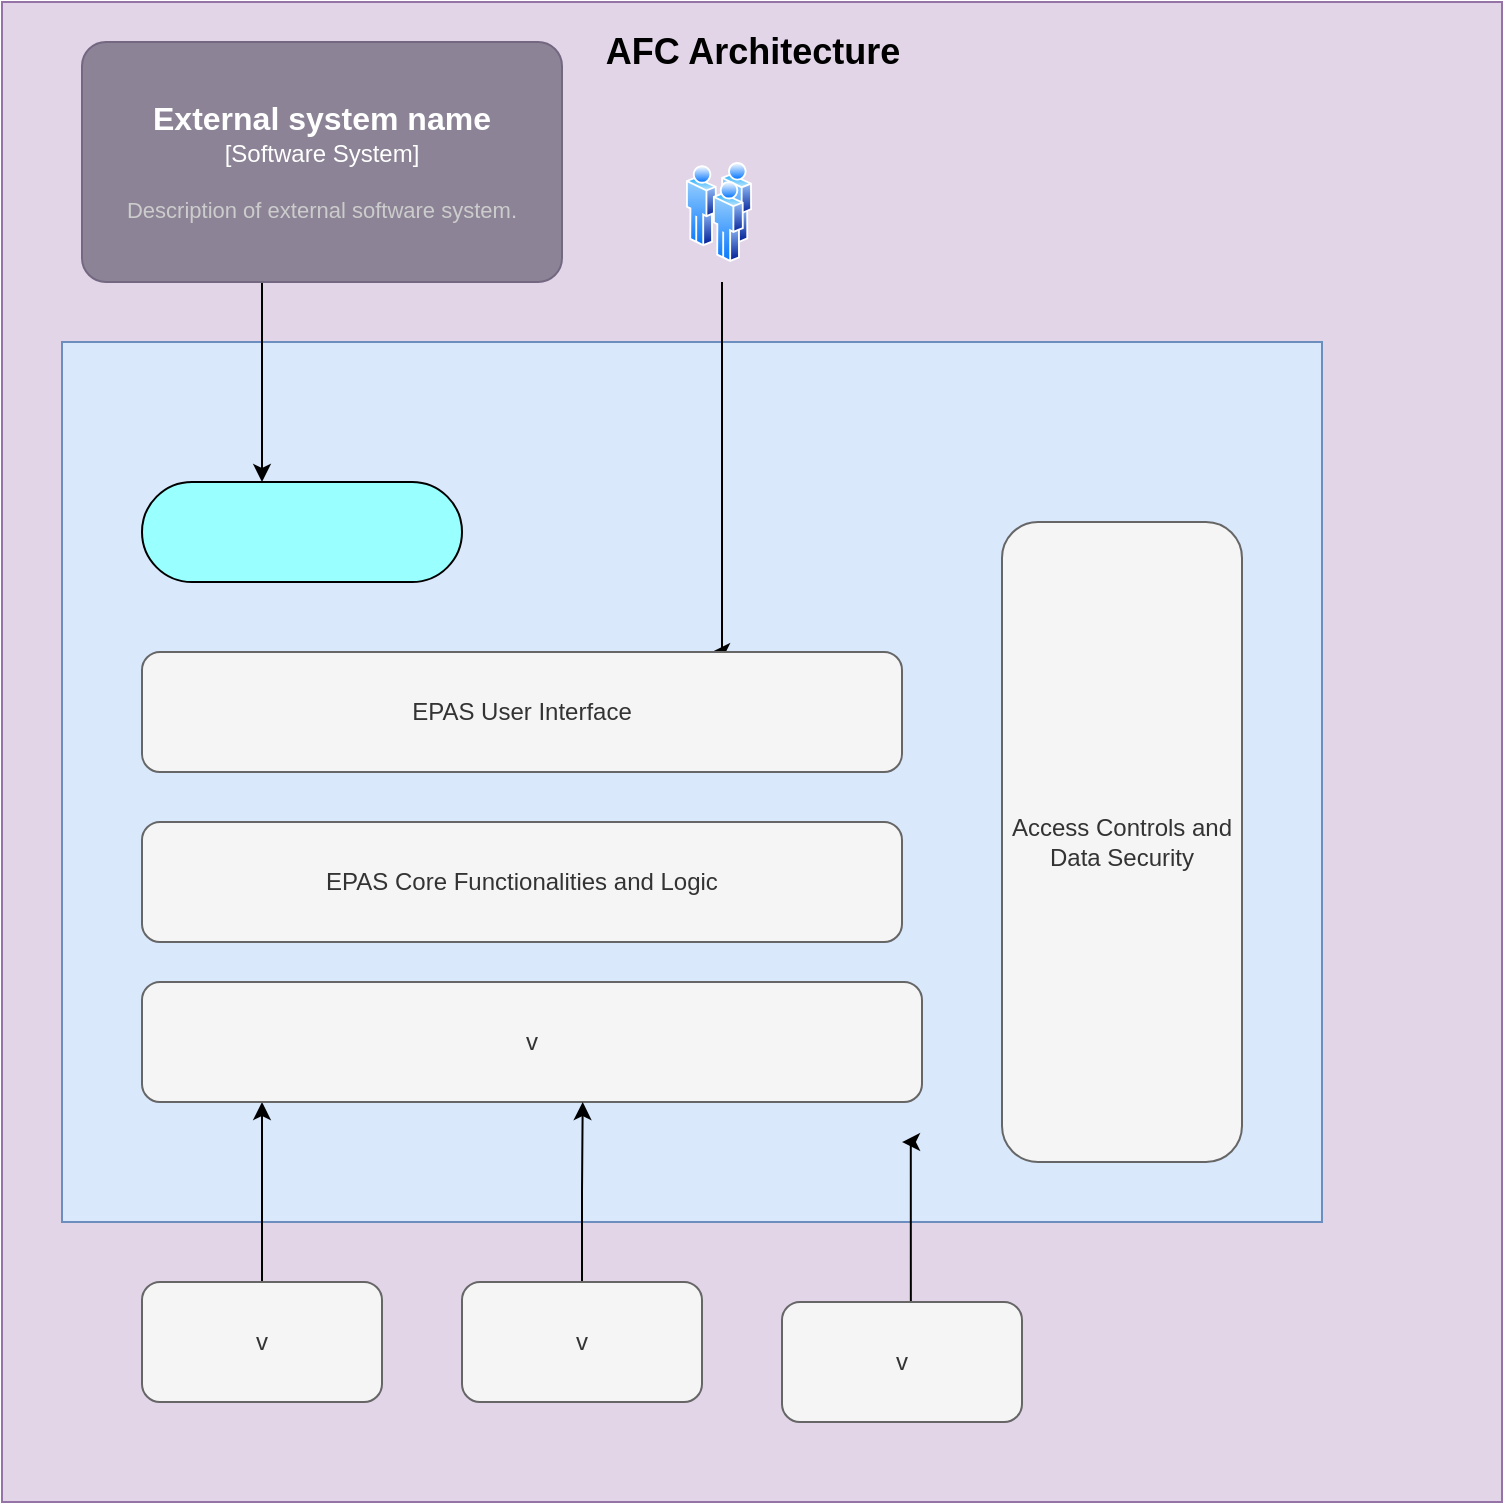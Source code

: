 <mxfile version="21.6.5" type="github" pages="2">
  <diagram name="AFC Application Architect " id="RF5cgHOWn9OtOZcBsRnu">
    <mxGraphModel dx="1236" dy="693" grid="1" gridSize="10" guides="1" tooltips="1" connect="1" arrows="1" fold="1" page="1" pageScale="1" pageWidth="850" pageHeight="1100" math="0" shadow="0">
      <root>
        <mxCell id="0" />
        <mxCell id="1" parent="0" />
        <mxCell id="litSmm1hHM4g8dLuIEM6-1" value="" style="whiteSpace=wrap;html=1;aspect=fixed;fillColor=#e1d5e7;strokeColor=#9673a6;" vertex="1" parent="1">
          <mxGeometry x="50" y="120" width="750" height="750" as="geometry" />
        </mxCell>
        <mxCell id="litSmm1hHM4g8dLuIEM6-2" value="&lt;p&gt;&lt;br&gt;&lt;/p&gt;" style="rounded=0;whiteSpace=wrap;html=1;fillColor=#dae8fc;strokeColor=#6c8ebf;" vertex="1" parent="1">
          <mxGeometry x="80" y="290" width="630" height="440" as="geometry" />
        </mxCell>
        <mxCell id="litSmm1hHM4g8dLuIEM6-3" value="&lt;font style=&quot;font-size: 18px;&quot;&gt;&lt;span id=&quot;docs-internal-guid-e763abd6-7fff-b78e-0b73-6203bda56c7e&quot;&gt;&lt;/span&gt;&lt;span id=&quot;docs-internal-guid-e763abd6-7fff-b78e-0b73-6203bda56c7e&quot;&gt;&lt;/span&gt;&lt;span id=&quot;docs-internal-guid-e763abd6-7fff-b78e-0b73-6203bda56c7e&quot;&gt;&lt;/span&gt;&lt;b&gt;AFC Architecture&lt;/b&gt;&lt;/font&gt;" style="text;html=1;align=center;verticalAlign=middle;resizable=0;points=[];autosize=1;strokeColor=none;fillColor=none;" vertex="1" parent="1">
          <mxGeometry x="340" y="125" width="170" height="40" as="geometry" />
        </mxCell>
        <mxCell id="litSmm1hHM4g8dLuIEM6-21" style="edgeStyle=orthogonalEdgeStyle;rounded=0;orthogonalLoop=1;jettySize=auto;html=1;entryX=0.25;entryY=0;entryDx=0;entryDy=0;" edge="1" parent="1">
          <mxGeometry relative="1" as="geometry">
            <mxPoint x="180" y="260" as="sourcePoint" />
            <mxPoint x="180" y="360" as="targetPoint" />
          </mxGeometry>
        </mxCell>
        <mxCell id="litSmm1hHM4g8dLuIEM6-22" style="edgeStyle=orthogonalEdgeStyle;rounded=0;orthogonalLoop=1;jettySize=auto;html=1;entryX=0.75;entryY=0;entryDx=0;entryDy=0;" edge="1" parent="1" target="litSmm1hHM4g8dLuIEM6-7">
          <mxGeometry relative="1" as="geometry">
            <mxPoint x="410" y="260" as="sourcePoint" />
            <Array as="points">
              <mxPoint x="410" y="445" />
            </Array>
          </mxGeometry>
        </mxCell>
        <mxCell id="litSmm1hHM4g8dLuIEM6-7" value="EPAS User Interface" style="rounded=1;whiteSpace=wrap;html=1;fillColor=#f5f5f5;strokeColor=#666666;fontColor=#333333;" vertex="1" parent="1">
          <mxGeometry x="120" y="445" width="380" height="60" as="geometry" />
        </mxCell>
        <mxCell id="litSmm1hHM4g8dLuIEM6-20" style="edgeStyle=orthogonalEdgeStyle;rounded=0;orthogonalLoop=1;jettySize=auto;html=1;exitX=0.5;exitY=0;exitDx=0;exitDy=0;" edge="1" parent="1" source="litSmm1hHM4g8dLuIEM6-8" target="litSmm1hHM4g8dLuIEM6-11">
          <mxGeometry relative="1" as="geometry">
            <Array as="points">
              <mxPoint x="180" y="690" />
              <mxPoint x="180" y="690" />
            </Array>
          </mxGeometry>
        </mxCell>
        <mxCell id="litSmm1hHM4g8dLuIEM6-8" value="v" style="rounded=1;whiteSpace=wrap;html=1;fillColor=#f5f5f5;strokeColor=#666666;fontColor=#333333;" vertex="1" parent="1">
          <mxGeometry x="120" y="760" width="120" height="60" as="geometry" />
        </mxCell>
        <mxCell id="litSmm1hHM4g8dLuIEM6-9" value="  Access Controls and Data Security" style="rounded=1;whiteSpace=wrap;html=1;fillColor=#f5f5f5;strokeColor=#666666;fontColor=#333333;" vertex="1" parent="1">
          <mxGeometry x="550" y="380" width="120" height="320" as="geometry" />
        </mxCell>
        <mxCell id="litSmm1hHM4g8dLuIEM6-10" value="EPAS Core Functionalities and Logic" style="rounded=1;whiteSpace=wrap;html=1;fillColor=#f5f5f5;strokeColor=#666666;fontColor=#333333;" vertex="1" parent="1">
          <mxGeometry x="120" y="530" width="380" height="60" as="geometry" />
        </mxCell>
        <mxCell id="litSmm1hHM4g8dLuIEM6-11" value="v" style="rounded=1;whiteSpace=wrap;html=1;fillColor=#f5f5f5;strokeColor=#666666;fontColor=#333333;" vertex="1" parent="1">
          <mxGeometry x="120" y="610" width="390" height="60" as="geometry" />
        </mxCell>
        <mxCell id="litSmm1hHM4g8dLuIEM6-19" style="edgeStyle=orthogonalEdgeStyle;rounded=0;orthogonalLoop=1;jettySize=auto;html=1;exitX=0.5;exitY=0;exitDx=0;exitDy=0;entryX=0.565;entryY=1;entryDx=0;entryDy=0;entryPerimeter=0;" edge="1" parent="1" source="litSmm1hHM4g8dLuIEM6-12" target="litSmm1hHM4g8dLuIEM6-11">
          <mxGeometry relative="1" as="geometry" />
        </mxCell>
        <mxCell id="litSmm1hHM4g8dLuIEM6-12" value="v" style="rounded=1;whiteSpace=wrap;html=1;fillColor=#f5f5f5;strokeColor=#666666;fontColor=#333333;" vertex="1" parent="1">
          <mxGeometry x="280" y="760" width="120" height="60" as="geometry" />
        </mxCell>
        <mxCell id="litSmm1hHM4g8dLuIEM6-18" style="edgeStyle=orthogonalEdgeStyle;rounded=0;orthogonalLoop=1;jettySize=auto;html=1;entryX=0.963;entryY=1.131;entryDx=0;entryDy=0;entryPerimeter=0;" edge="1" parent="1">
          <mxGeometry relative="1" as="geometry">
            <mxPoint x="504.43" y="782.17" as="sourcePoint" />
            <mxPoint x="500.0" y="690.03" as="targetPoint" />
            <Array as="points">
              <mxPoint x="504.43" y="690.17" />
            </Array>
          </mxGeometry>
        </mxCell>
        <mxCell id="litSmm1hHM4g8dLuIEM6-13" value="v" style="rounded=1;whiteSpace=wrap;html=1;fillColor=#f5f5f5;strokeColor=#666666;fontColor=#333333;" vertex="1" parent="1">
          <mxGeometry x="440" y="770" width="120" height="60" as="geometry" />
        </mxCell>
        <mxCell id="litSmm1hHM4g8dLuIEM6-25" value="" style="image;aspect=fixed;perimeter=ellipsePerimeter;html=1;align=center;shadow=0;dashed=0;spacingTop=3;image=img/lib/active_directory/users.svg;" vertex="1" parent="1">
          <mxGeometry x="392" y="200" width="33" height="50" as="geometry" />
        </mxCell>
        <object placeholders="1" c4Name="External system name" c4Type="Software System" c4Description="Description of external software system." label="&lt;font style=&quot;font-size: 16px&quot;&gt;&lt;b&gt;%c4Name%&lt;/b&gt;&lt;/font&gt;&lt;div&gt;[%c4Type%]&lt;/div&gt;&lt;br&gt;&lt;div&gt;&lt;font style=&quot;font-size: 11px&quot;&gt;&lt;font color=&quot;#cccccc&quot;&gt;%c4Description%&lt;/font&gt;&lt;/div&gt;" id="litSmm1hHM4g8dLuIEM6-26">
          <mxCell style="rounded=1;whiteSpace=wrap;html=1;labelBackgroundColor=none;fillColor=#8C8496;fontColor=#ffffff;align=center;arcSize=10;strokeColor=#736782;metaEdit=1;resizable=0;points=[[0.25,0,0],[0.5,0,0],[0.75,0,0],[1,0.25,0],[1,0.5,0],[1,0.75,0],[0.75,1,0],[0.5,1,0],[0.25,1,0],[0,0.75,0],[0,0.5,0],[0,0.25,0]];" vertex="1" parent="1">
            <mxGeometry x="90" y="140" width="240" height="120" as="geometry" />
          </mxCell>
        </object>
        <mxCell id="litSmm1hHM4g8dLuIEM6-27" value="" style="html=1;outlineConnect=0;whiteSpace=wrap;fillColor=#99ffff;shape=mxgraph.archimate3.service;" vertex="1" parent="1">
          <mxGeometry x="120" y="360" width="160" height="50" as="geometry" />
        </mxCell>
      </root>
    </mxGraphModel>
  </diagram>
  <diagram id="y8uj92sChr0aA3x2Cbwv" name="Page-2">
    <mxGraphModel dx="1174" dy="658" grid="1" gridSize="10" guides="1" tooltips="1" connect="1" arrows="1" fold="1" page="1" pageScale="1" pageWidth="850" pageHeight="1100" math="0" shadow="0">
      <root>
        <mxCell id="0" />
        <mxCell id="1" parent="0" />
      </root>
    </mxGraphModel>
  </diagram>
</mxfile>
